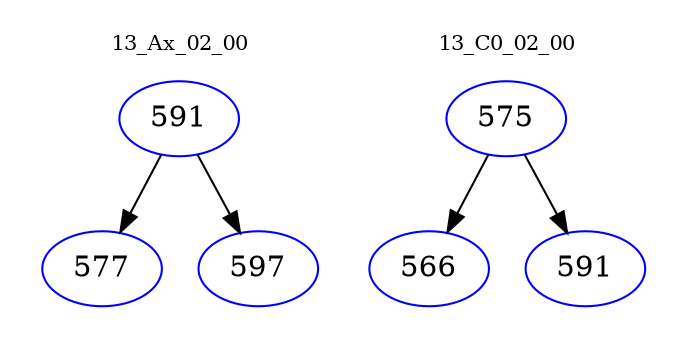 digraph{
subgraph cluster_0 {
color = white
label = "13_Ax_02_00";
fontsize=10;
T0_591 [label="591", color="blue"]
T0_591 -> T0_577 [color="black"]
T0_577 [label="577", color="blue"]
T0_591 -> T0_597 [color="black"]
T0_597 [label="597", color="blue"]
}
subgraph cluster_1 {
color = white
label = "13_C0_02_00";
fontsize=10;
T1_575 [label="575", color="blue"]
T1_575 -> T1_566 [color="black"]
T1_566 [label="566", color="blue"]
T1_575 -> T1_591 [color="black"]
T1_591 [label="591", color="blue"]
}
}
